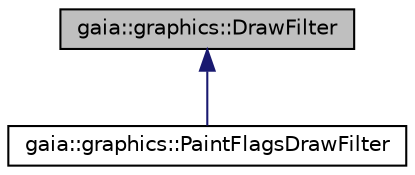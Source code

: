 digraph G
{
  edge [fontname="Helvetica",fontsize="10",labelfontname="Helvetica",labelfontsize="10"];
  node [fontname="Helvetica",fontsize="10",shape=record];
  Node1 [label="gaia::graphics::DrawFilter",height=0.2,width=0.4,color="black", fillcolor="grey75", style="filled" fontcolor="black"];
  Node1 -> Node2 [dir=back,color="midnightblue",fontsize="10",style="solid",fontname="Helvetica"];
  Node2 [label="gaia::graphics::PaintFlagsDrawFilter",height=0.2,width=0.4,color="black", fillcolor="white", style="filled",URL="$d3/d1e/classgaia_1_1graphics_1_1_paint_flags_draw_filter.html",tooltip="Subclass of DrawFilter that affects every paint by first clearing the specified clearBits in the pain..."];
}
